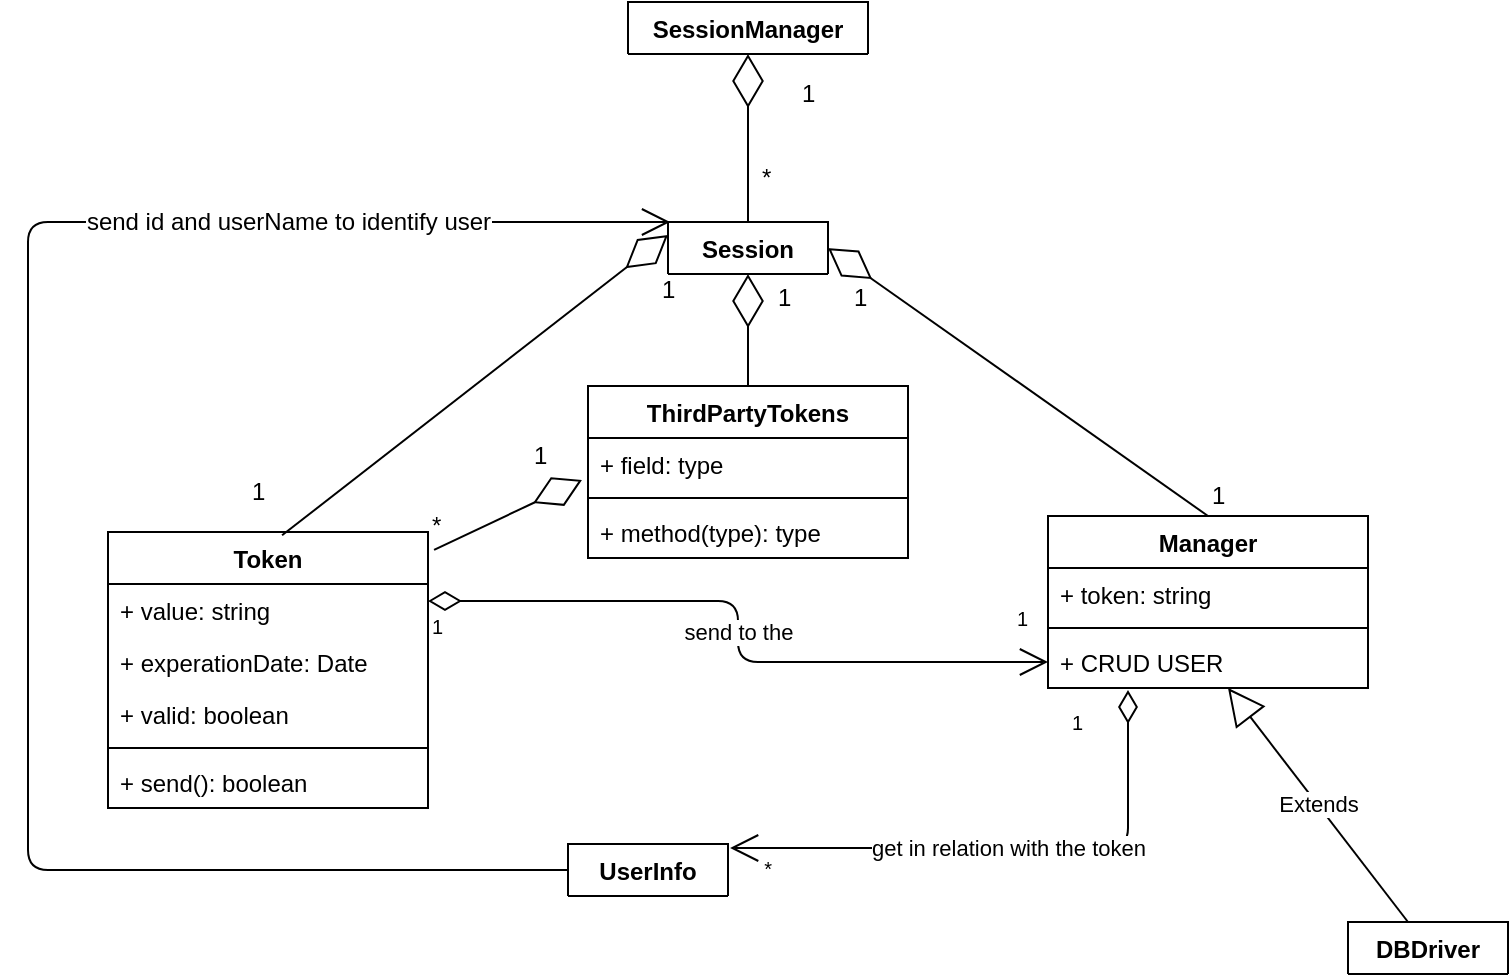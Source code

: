 <mxfile version="11.1.4" type="device"><diagram id="VVT6qyjTVciTuaywY0oL" name="Page-1"><mxGraphModel dx="868" dy="515" grid="1" gridSize="10" guides="1" tooltips="1" connect="1" arrows="1" fold="1" page="1" pageScale="1" pageWidth="827" pageHeight="1169" math="0" shadow="0"><root><mxCell id="0"/><mxCell id="1" parent="0"/><mxCell id="1h8FCMHVnrTfL5lW0Ppa-18" value="Session" style="swimlane;fontStyle=1;align=center;verticalAlign=top;childLayout=stackLayout;horizontal=1;startSize=26;horizontalStack=0;resizeParent=1;resizeParentMax=0;resizeLast=0;collapsible=1;marginBottom=0;" parent="1" vertex="1" collapsed="1"><mxGeometry x="340" y="170" width="80" height="26" as="geometry"><mxRectangle x="340" y="170" width="160" height="34" as="alternateBounds"/></mxGeometry></mxCell><mxCell id="1h8FCMHVnrTfL5lW0Ppa-20" value="" style="line;strokeWidth=1;fillColor=none;align=left;verticalAlign=middle;spacingTop=-1;spacingLeft=3;spacingRight=3;rotatable=0;labelPosition=right;points=[];portConstraint=eastwest;" parent="1h8FCMHVnrTfL5lW0Ppa-18" vertex="1"><mxGeometry y="26" width="80" height="8" as="geometry"/></mxCell><mxCell id="1h8FCMHVnrTfL5lW0Ppa-23" value="Manager" style="swimlane;fontStyle=1;align=center;verticalAlign=top;childLayout=stackLayout;horizontal=1;startSize=26;horizontalStack=0;resizeParent=1;resizeParentMax=0;resizeLast=0;collapsible=1;marginBottom=0;" parent="1" vertex="1"><mxGeometry x="530" y="317" width="160" height="86" as="geometry"><mxRectangle x="210" y="170" width="90" height="26" as="alternateBounds"/></mxGeometry></mxCell><mxCell id="1h8FCMHVnrTfL5lW0Ppa-24" value="+ token: string" style="text;strokeColor=none;fillColor=none;align=left;verticalAlign=top;spacingLeft=4;spacingRight=4;overflow=hidden;rotatable=0;points=[[0,0.5],[1,0.5]];portConstraint=eastwest;" parent="1h8FCMHVnrTfL5lW0Ppa-23" vertex="1"><mxGeometry y="26" width="160" height="26" as="geometry"/></mxCell><mxCell id="1h8FCMHVnrTfL5lW0Ppa-25" value="" style="line;strokeWidth=1;fillColor=none;align=left;verticalAlign=middle;spacingTop=-1;spacingLeft=3;spacingRight=3;rotatable=0;labelPosition=right;points=[];portConstraint=eastwest;" parent="1h8FCMHVnrTfL5lW0Ppa-23" vertex="1"><mxGeometry y="52" width="160" height="8" as="geometry"/></mxCell><mxCell id="1h8FCMHVnrTfL5lW0Ppa-26" value="+ CRUD USER" style="text;strokeColor=none;fillColor=none;align=left;verticalAlign=top;spacingLeft=4;spacingRight=4;overflow=hidden;rotatable=0;points=[[0,0.5],[1,0.5]];portConstraint=eastwest;" parent="1h8FCMHVnrTfL5lW0Ppa-23" vertex="1"><mxGeometry y="60" width="160" height="26" as="geometry"/></mxCell><mxCell id="1h8FCMHVnrTfL5lW0Ppa-33" value="Token" style="swimlane;fontStyle=1;align=center;verticalAlign=top;childLayout=stackLayout;horizontal=1;startSize=26;horizontalStack=0;resizeParent=1;resizeParentMax=0;resizeLast=0;collapsible=1;marginBottom=0;" parent="1" vertex="1"><mxGeometry x="60" y="325" width="160" height="138" as="geometry"/></mxCell><mxCell id="1h8FCMHVnrTfL5lW0Ppa-34" value="+ value: string" style="text;strokeColor=none;fillColor=none;align=left;verticalAlign=top;spacingLeft=4;spacingRight=4;overflow=hidden;rotatable=0;points=[[0,0.5],[1,0.5]];portConstraint=eastwest;" parent="1h8FCMHVnrTfL5lW0Ppa-33" vertex="1"><mxGeometry y="26" width="160" height="26" as="geometry"/></mxCell><mxCell id="1h8FCMHVnrTfL5lW0Ppa-76" value="+ experationDate: Date" style="text;strokeColor=none;fillColor=none;align=left;verticalAlign=top;spacingLeft=4;spacingRight=4;overflow=hidden;rotatable=0;points=[[0,0.5],[1,0.5]];portConstraint=eastwest;" parent="1h8FCMHVnrTfL5lW0Ppa-33" vertex="1"><mxGeometry y="52" width="160" height="26" as="geometry"/></mxCell><mxCell id="1h8FCMHVnrTfL5lW0Ppa-77" value="+ valid: boolean" style="text;strokeColor=none;fillColor=none;align=left;verticalAlign=top;spacingLeft=4;spacingRight=4;overflow=hidden;rotatable=0;points=[[0,0.5],[1,0.5]];portConstraint=eastwest;" parent="1h8FCMHVnrTfL5lW0Ppa-33" vertex="1"><mxGeometry y="78" width="160" height="26" as="geometry"/></mxCell><mxCell id="1h8FCMHVnrTfL5lW0Ppa-35" value="" style="line;strokeWidth=1;fillColor=none;align=left;verticalAlign=middle;spacingTop=-1;spacingLeft=3;spacingRight=3;rotatable=0;labelPosition=right;points=[];portConstraint=eastwest;" parent="1h8FCMHVnrTfL5lW0Ppa-33" vertex="1"><mxGeometry y="104" width="160" height="8" as="geometry"/></mxCell><mxCell id="1h8FCMHVnrTfL5lW0Ppa-36" value="+ send(): boolean" style="text;strokeColor=none;fillColor=none;align=left;verticalAlign=top;spacingLeft=4;spacingRight=4;overflow=hidden;rotatable=0;points=[[0,0.5],[1,0.5]];portConstraint=eastwest;" parent="1h8FCMHVnrTfL5lW0Ppa-33" vertex="1"><mxGeometry y="112" width="160" height="26" as="geometry"/></mxCell><mxCell id="1h8FCMHVnrTfL5lW0Ppa-37" value="DBDriver" style="swimlane;fontStyle=1;align=center;verticalAlign=top;childLayout=stackLayout;horizontal=1;startSize=26;horizontalStack=0;resizeParent=1;resizeParentMax=0;resizeLast=0;collapsible=1;marginBottom=0;" parent="1" vertex="1" collapsed="1"><mxGeometry x="680" y="520" width="80" height="26" as="geometry"><mxRectangle x="630" y="438" width="160" height="86" as="alternateBounds"/></mxGeometry></mxCell><mxCell id="1h8FCMHVnrTfL5lW0Ppa-38" value="+ " style="text;strokeColor=none;fillColor=none;align=left;verticalAlign=top;spacingLeft=4;spacingRight=4;overflow=hidden;rotatable=0;points=[[0,0.5],[1,0.5]];portConstraint=eastwest;" parent="1h8FCMHVnrTfL5lW0Ppa-37" vertex="1"><mxGeometry y="26" width="80" height="26" as="geometry"/></mxCell><mxCell id="1h8FCMHVnrTfL5lW0Ppa-39" value="" style="line;strokeWidth=1;fillColor=none;align=left;verticalAlign=middle;spacingTop=-1;spacingLeft=3;spacingRight=3;rotatable=0;labelPosition=right;points=[];portConstraint=eastwest;" parent="1h8FCMHVnrTfL5lW0Ppa-37" vertex="1"><mxGeometry y="52" width="80" height="8" as="geometry"/></mxCell><mxCell id="1h8FCMHVnrTfL5lW0Ppa-40" value="+ ORM" style="text;strokeColor=none;fillColor=none;align=left;verticalAlign=top;spacingLeft=4;spacingRight=4;overflow=hidden;rotatable=0;points=[[0,0.5],[1,0.5]];portConstraint=eastwest;" parent="1h8FCMHVnrTfL5lW0Ppa-37" vertex="1"><mxGeometry y="60" width="80" height="26" as="geometry"/></mxCell><mxCell id="1h8FCMHVnrTfL5lW0Ppa-44" value="UserInfo" style="swimlane;fontStyle=1;align=center;verticalAlign=top;childLayout=stackLayout;horizontal=1;startSize=26;horizontalStack=0;resizeParent=1;resizeParentMax=0;resizeLast=0;collapsible=1;marginBottom=0;" parent="1" vertex="1" collapsed="1"><mxGeometry x="290" y="481" width="80" height="26" as="geometry"><mxRectangle x="90" y="468" width="160" height="112" as="alternateBounds"/></mxGeometry></mxCell><mxCell id="1h8FCMHVnrTfL5lW0Ppa-45" value="+ userName: string" style="text;strokeColor=none;fillColor=none;align=left;verticalAlign=top;spacingLeft=4;spacingRight=4;overflow=hidden;rotatable=0;points=[[0,0.5],[1,0.5]];portConstraint=eastwest;" parent="1h8FCMHVnrTfL5lW0Ppa-44" vertex="1"><mxGeometry y="26" width="80" height="26" as="geometry"/></mxCell><mxCell id="K_BIXdCcZbhSpzzdEceQ-4" value="+ item: attribute" style="text;strokeColor=none;fillColor=none;align=left;verticalAlign=top;spacingLeft=4;spacingRight=4;overflow=hidden;rotatable=0;points=[[0,0.5],[1,0.5]];portConstraint=eastwest;" parent="1h8FCMHVnrTfL5lW0Ppa-44" vertex="1"><mxGeometry y="52" width="80" height="26" as="geometry"/></mxCell><mxCell id="1h8FCMHVnrTfL5lW0Ppa-46" value="" style="line;strokeWidth=1;fillColor=none;align=left;verticalAlign=middle;spacingTop=-1;spacingLeft=3;spacingRight=3;rotatable=0;labelPosition=right;points=[];portConstraint=eastwest;" parent="1h8FCMHVnrTfL5lW0Ppa-44" vertex="1"><mxGeometry y="78" width="80" height="8" as="geometry"/></mxCell><mxCell id="1h8FCMHVnrTfL5lW0Ppa-47" value="+ " style="text;strokeColor=none;fillColor=none;align=left;verticalAlign=top;spacingLeft=4;spacingRight=4;overflow=hidden;rotatable=0;points=[[0,0.5],[1,0.5]];portConstraint=eastwest;" parent="1h8FCMHVnrTfL5lW0Ppa-44" vertex="1"><mxGeometry y="86" width="80" height="26" as="geometry"/></mxCell><mxCell id="1h8FCMHVnrTfL5lW0Ppa-48" value="SessionManager" style="swimlane;fontStyle=1;align=center;verticalAlign=top;childLayout=stackLayout;horizontal=1;startSize=26;horizontalStack=0;resizeParent=1;resizeParentMax=0;resizeLast=0;collapsible=1;marginBottom=0;" parent="1" vertex="1" collapsed="1"><mxGeometry x="320" y="60" width="120" height="26" as="geometry"><mxRectangle x="300" y="20" width="160" height="86" as="alternateBounds"/></mxGeometry></mxCell><mxCell id="1h8FCMHVnrTfL5lW0Ppa-49" value="+ field: type" style="text;strokeColor=none;fillColor=none;align=left;verticalAlign=top;spacingLeft=4;spacingRight=4;overflow=hidden;rotatable=0;points=[[0,0.5],[1,0.5]];portConstraint=eastwest;" parent="1h8FCMHVnrTfL5lW0Ppa-48" vertex="1"><mxGeometry y="26" width="120" height="26" as="geometry"/></mxCell><mxCell id="1h8FCMHVnrTfL5lW0Ppa-50" value="" style="line;strokeWidth=1;fillColor=none;align=left;verticalAlign=middle;spacingTop=-1;spacingLeft=3;spacingRight=3;rotatable=0;labelPosition=right;points=[];portConstraint=eastwest;" parent="1h8FCMHVnrTfL5lW0Ppa-48" vertex="1"><mxGeometry y="52" width="120" height="8" as="geometry"/></mxCell><mxCell id="1h8FCMHVnrTfL5lW0Ppa-51" value="+ method(type): type" style="text;strokeColor=none;fillColor=none;align=left;verticalAlign=top;spacingLeft=4;spacingRight=4;overflow=hidden;rotatable=0;points=[[0,0.5],[1,0.5]];portConstraint=eastwest;" parent="1h8FCMHVnrTfL5lW0Ppa-48" vertex="1"><mxGeometry y="60" width="120" height="26" as="geometry"/></mxCell><mxCell id="1h8FCMHVnrTfL5lW0Ppa-53" value="" style="endArrow=diamondThin;endFill=0;endSize=24;html=1;entryX=0;entryY=0.25;entryDx=0;entryDy=0;exitX=0.544;exitY=0.012;exitDx=0;exitDy=0;exitPerimeter=0;" parent="1" source="1h8FCMHVnrTfL5lW0Ppa-33" target="1h8FCMHVnrTfL5lW0Ppa-18" edge="1"><mxGeometry width="160" relative="1" as="geometry"><mxPoint x="270" y="200" as="sourcePoint"/><mxPoint x="290" y="209" as="targetPoint"/></mxGeometry></mxCell><mxCell id="1h8FCMHVnrTfL5lW0Ppa-54" value="" style="endArrow=diamondThin;endFill=0;endSize=24;html=1;entryX=1;entryY=0.5;entryDx=0;entryDy=0;exitX=0.5;exitY=0;exitDx=0;exitDy=0;" parent="1" source="1h8FCMHVnrTfL5lW0Ppa-23" target="1h8FCMHVnrTfL5lW0Ppa-18" edge="1"><mxGeometry width="160" relative="1" as="geometry"><mxPoint x="357.04" y="273.032" as="sourcePoint"/><mxPoint x="450" y="209" as="targetPoint"/></mxGeometry></mxCell><mxCell id="1h8FCMHVnrTfL5lW0Ppa-62" value="Extends" style="endArrow=block;endSize=16;endFill=0;html=1;" parent="1" source="1h8FCMHVnrTfL5lW0Ppa-37" target="1h8FCMHVnrTfL5lW0Ppa-26" edge="1"><mxGeometry width="160" relative="1" as="geometry"><mxPoint x="480" y="410" as="sourcePoint"/><mxPoint x="640" y="410" as="targetPoint"/></mxGeometry></mxCell><mxCell id="1h8FCMHVnrTfL5lW0Ppa-64" value="get in relation with the token" style="endArrow=open;html=1;endSize=12;startArrow=diamondThin;startSize=14;startFill=0;edgeStyle=orthogonalEdgeStyle;exitX=0.25;exitY=1.038;exitDx=0;exitDy=0;entryX=1.013;entryY=0.077;entryDx=0;entryDy=0;entryPerimeter=0;exitPerimeter=0;" parent="1" source="1h8FCMHVnrTfL5lW0Ppa-26" target="1h8FCMHVnrTfL5lW0Ppa-45" edge="1"><mxGeometry relative="1" as="geometry"><mxPoint x="400" y="400" as="sourcePoint"/><mxPoint x="560" y="400" as="targetPoint"/></mxGeometry></mxCell><mxCell id="1h8FCMHVnrTfL5lW0Ppa-65" value="1" style="resizable=0;html=1;align=left;verticalAlign=top;labelBackgroundColor=#ffffff;fontSize=10;" parent="1h8FCMHVnrTfL5lW0Ppa-64" connectable="0" vertex="1"><mxGeometry x="-1" relative="1" as="geometry"><mxPoint x="-30" y="4" as="offset"/></mxGeometry></mxCell><mxCell id="1h8FCMHVnrTfL5lW0Ppa-66" value="*" style="resizable=0;html=1;align=right;verticalAlign=top;labelBackgroundColor=#ffffff;fontSize=10;" parent="1h8FCMHVnrTfL5lW0Ppa-64" connectable="0" vertex="1"><mxGeometry x="1" relative="1" as="geometry"><mxPoint x="21" y="-2" as="offset"/></mxGeometry></mxCell><mxCell id="1h8FCMHVnrTfL5lW0Ppa-68" value="send to the" style="endArrow=open;html=1;endSize=12;startArrow=diamondThin;startSize=14;startFill=0;edgeStyle=orthogonalEdgeStyle;exitX=1;exitY=0.25;exitDx=0;exitDy=0;entryX=0;entryY=0.5;entryDx=0;entryDy=0;" parent="1" source="1h8FCMHVnrTfL5lW0Ppa-33" target="1h8FCMHVnrTfL5lW0Ppa-26" edge="1"><mxGeometry relative="1" as="geometry"><mxPoint x="290" y="360" as="sourcePoint"/><mxPoint x="450" y="360" as="targetPoint"/></mxGeometry></mxCell><mxCell id="1h8FCMHVnrTfL5lW0Ppa-69" value="1" style="resizable=0;html=1;align=left;verticalAlign=top;labelBackgroundColor=#ffffff;fontSize=10;" parent="1h8FCMHVnrTfL5lW0Ppa-68" connectable="0" vertex="1"><mxGeometry x="-1" relative="1" as="geometry"/></mxCell><mxCell id="1h8FCMHVnrTfL5lW0Ppa-70" value="1" style="resizable=0;html=1;align=right;verticalAlign=top;labelBackgroundColor=#ffffff;fontSize=10;" parent="1h8FCMHVnrTfL5lW0Ppa-68" connectable="0" vertex="1"><mxGeometry x="1" relative="1" as="geometry"><mxPoint x="-10" y="-34" as="offset"/></mxGeometry></mxCell><mxCell id="K_BIXdCcZbhSpzzdEceQ-5" value="1" style="text;html=1;resizable=0;points=[];autosize=1;align=left;verticalAlign=top;spacingTop=-4;" parent="1" vertex="1"><mxGeometry x="405" y="96" width="20" height="20" as="geometry"/></mxCell><mxCell id="K_BIXdCcZbhSpzzdEceQ-6" value="*" style="text;html=1;resizable=0;points=[];autosize=1;align=left;verticalAlign=top;spacingTop=-4;" parent="1" vertex="1"><mxGeometry x="385" y="138" width="20" height="20" as="geometry"/></mxCell><mxCell id="K_BIXdCcZbhSpzzdEceQ-7" value="1" style="text;html=1;resizable=0;points=[];autosize=1;align=left;verticalAlign=top;spacingTop=-4;" parent="1" vertex="1"><mxGeometry x="431" y="198" width="20" height="20" as="geometry"/></mxCell><mxCell id="K_BIXdCcZbhSpzzdEceQ-8" value="1" style="text;html=1;resizable=0;points=[];autosize=1;align=left;verticalAlign=top;spacingTop=-4;" parent="1" vertex="1"><mxGeometry x="610" y="297" width="20" height="20" as="geometry"/></mxCell><mxCell id="K_BIXdCcZbhSpzzdEceQ-9" value="1" style="text;html=1;resizable=0;points=[];autosize=1;align=left;verticalAlign=top;spacingTop=-4;" parent="1" vertex="1"><mxGeometry x="335" y="194" width="20" height="20" as="geometry"/></mxCell><mxCell id="K_BIXdCcZbhSpzzdEceQ-10" value="1" style="text;html=1;resizable=0;points=[];autosize=1;align=left;verticalAlign=top;spacingTop=-4;" parent="1" vertex="1"><mxGeometry x="130" y="295" width="20" height="20" as="geometry"/></mxCell><mxCell id="K_BIXdCcZbhSpzzdEceQ-11" value="" style="endArrow=diamondThin;endFill=0;endSize=24;html=1;entryX=0.5;entryY=1;entryDx=0;entryDy=0;exitX=0.5;exitY=0;exitDx=0;exitDy=0;" parent="1" source="1h8FCMHVnrTfL5lW0Ppa-18" target="1h8FCMHVnrTfL5lW0Ppa-48" edge="1"><mxGeometry width="160" relative="1" as="geometry"><mxPoint x="380" y="120" as="sourcePoint"/><mxPoint x="220" y="120" as="targetPoint"/></mxGeometry></mxCell><mxCell id="Dxz-a1uGbhPaBzXh7CQs-3" value="ThirdPartyTokens" style="swimlane;fontStyle=1;align=center;verticalAlign=top;childLayout=stackLayout;horizontal=1;startSize=26;horizontalStack=0;resizeParent=1;resizeParentMax=0;resizeLast=0;collapsible=1;marginBottom=0;" vertex="1" parent="1"><mxGeometry x="300" y="252" width="160" height="86" as="geometry"/></mxCell><mxCell id="Dxz-a1uGbhPaBzXh7CQs-4" value="+ field: type" style="text;strokeColor=none;fillColor=none;align=left;verticalAlign=top;spacingLeft=4;spacingRight=4;overflow=hidden;rotatable=0;points=[[0,0.5],[1,0.5]];portConstraint=eastwest;" vertex="1" parent="Dxz-a1uGbhPaBzXh7CQs-3"><mxGeometry y="26" width="160" height="26" as="geometry"/></mxCell><mxCell id="Dxz-a1uGbhPaBzXh7CQs-5" value="" style="line;strokeWidth=1;fillColor=none;align=left;verticalAlign=middle;spacingTop=-1;spacingLeft=3;spacingRight=3;rotatable=0;labelPosition=right;points=[];portConstraint=eastwest;" vertex="1" parent="Dxz-a1uGbhPaBzXh7CQs-3"><mxGeometry y="52" width="160" height="8" as="geometry"/></mxCell><mxCell id="Dxz-a1uGbhPaBzXh7CQs-6" value="+ method(type): type" style="text;strokeColor=none;fillColor=none;align=left;verticalAlign=top;spacingLeft=4;spacingRight=4;overflow=hidden;rotatable=0;points=[[0,0.5],[1,0.5]];portConstraint=eastwest;" vertex="1" parent="Dxz-a1uGbhPaBzXh7CQs-3"><mxGeometry y="60" width="160" height="26" as="geometry"/></mxCell><mxCell id="Dxz-a1uGbhPaBzXh7CQs-10" value="" style="endArrow=diamondThin;endFill=0;endSize=24;html=1;entryX=-0.019;entryY=0.808;entryDx=0;entryDy=0;entryPerimeter=0;exitX=1.019;exitY=0.065;exitDx=0;exitDy=0;exitPerimeter=0;" edge="1" parent="1" source="1h8FCMHVnrTfL5lW0Ppa-33" target="Dxz-a1uGbhPaBzXh7CQs-4"><mxGeometry width="160" relative="1" as="geometry"><mxPoint x="130" y="300" as="sourcePoint"/><mxPoint x="290" y="300" as="targetPoint"/></mxGeometry></mxCell><mxCell id="Dxz-a1uGbhPaBzXh7CQs-12" value="" style="endArrow=diamondThin;endFill=0;endSize=24;html=1;entryX=0.5;entryY=1;entryDx=0;entryDy=0;exitX=0.5;exitY=0;exitDx=0;exitDy=0;" edge="1" parent="1" source="Dxz-a1uGbhPaBzXh7CQs-3" target="1h8FCMHVnrTfL5lW0Ppa-18"><mxGeometry width="160" relative="1" as="geometry"><mxPoint x="321.04" y="241.47" as="sourcePoint"/><mxPoint x="394.96" y="206.508" as="targetPoint"/></mxGeometry></mxCell><mxCell id="Dxz-a1uGbhPaBzXh7CQs-15" value="1" style="text;html=1;resizable=0;points=[];autosize=1;align=left;verticalAlign=top;spacingTop=-4;" vertex="1" parent="1"><mxGeometry x="393" y="198" width="20" height="20" as="geometry"/></mxCell><mxCell id="Dxz-a1uGbhPaBzXh7CQs-16" value="1" style="text;html=1;resizable=0;points=[];autosize=1;align=left;verticalAlign=top;spacingTop=-4;" vertex="1" parent="1"><mxGeometry x="271" y="277" width="20" height="20" as="geometry"/></mxCell><mxCell id="Dxz-a1uGbhPaBzXh7CQs-17" value="*" style="text;html=1;resizable=0;points=[];autosize=1;align=left;verticalAlign=top;spacingTop=-4;" vertex="1" parent="1"><mxGeometry x="220" y="312" width="20" height="20" as="geometry"/></mxCell><mxCell id="Dxz-a1uGbhPaBzXh7CQs-18" value="" style="endArrow=open;endFill=1;endSize=12;html=1;exitX=0;exitY=0.5;exitDx=0;exitDy=0;entryX=0.013;entryY=0;entryDx=0;entryDy=0;entryPerimeter=0;" edge="1" parent="1" source="1h8FCMHVnrTfL5lW0Ppa-44" target="1h8FCMHVnrTfL5lW0Ppa-18"><mxGeometry width="160" relative="1" as="geometry"><mxPoint x="90" y="530" as="sourcePoint"/><mxPoint x="250" y="530" as="targetPoint"/><Array as="points"><mxPoint x="20" y="494"/><mxPoint x="20" y="170"/></Array></mxGeometry></mxCell><mxCell id="Dxz-a1uGbhPaBzXh7CQs-19" value="send id and userName to identify user" style="text;html=1;resizable=0;points=[];align=center;verticalAlign=middle;labelBackgroundColor=#ffffff;" vertex="1" connectable="0" parent="Dxz-a1uGbhPaBzXh7CQs-18"><mxGeometry x="-0.008" y="-2" relative="1" as="geometry"><mxPoint x="128" y="-140" as="offset"/></mxGeometry></mxCell></root></mxGraphModel></diagram></mxfile>